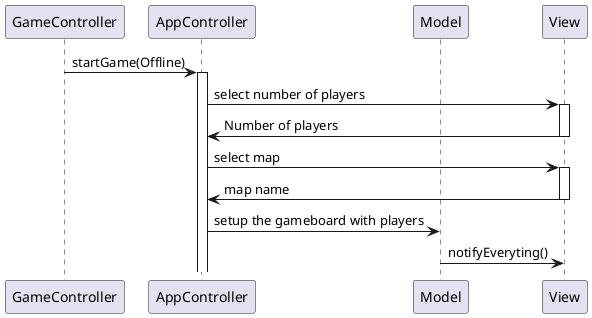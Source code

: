 @startuml
participant GameController

participant AppController
participant Model
participant View

GameController -> AppController: startGame(Offline)
activate AppController


AppController -> View: select number of players
activate View
View -> AppController: Number of players
deactivate View
AppController -> View: select map
activate View
View -> AppController: map name
deactivate View
AppController -> Model: setup the gameboard with players

Model -> View: notifyEveryting()


@enduml
